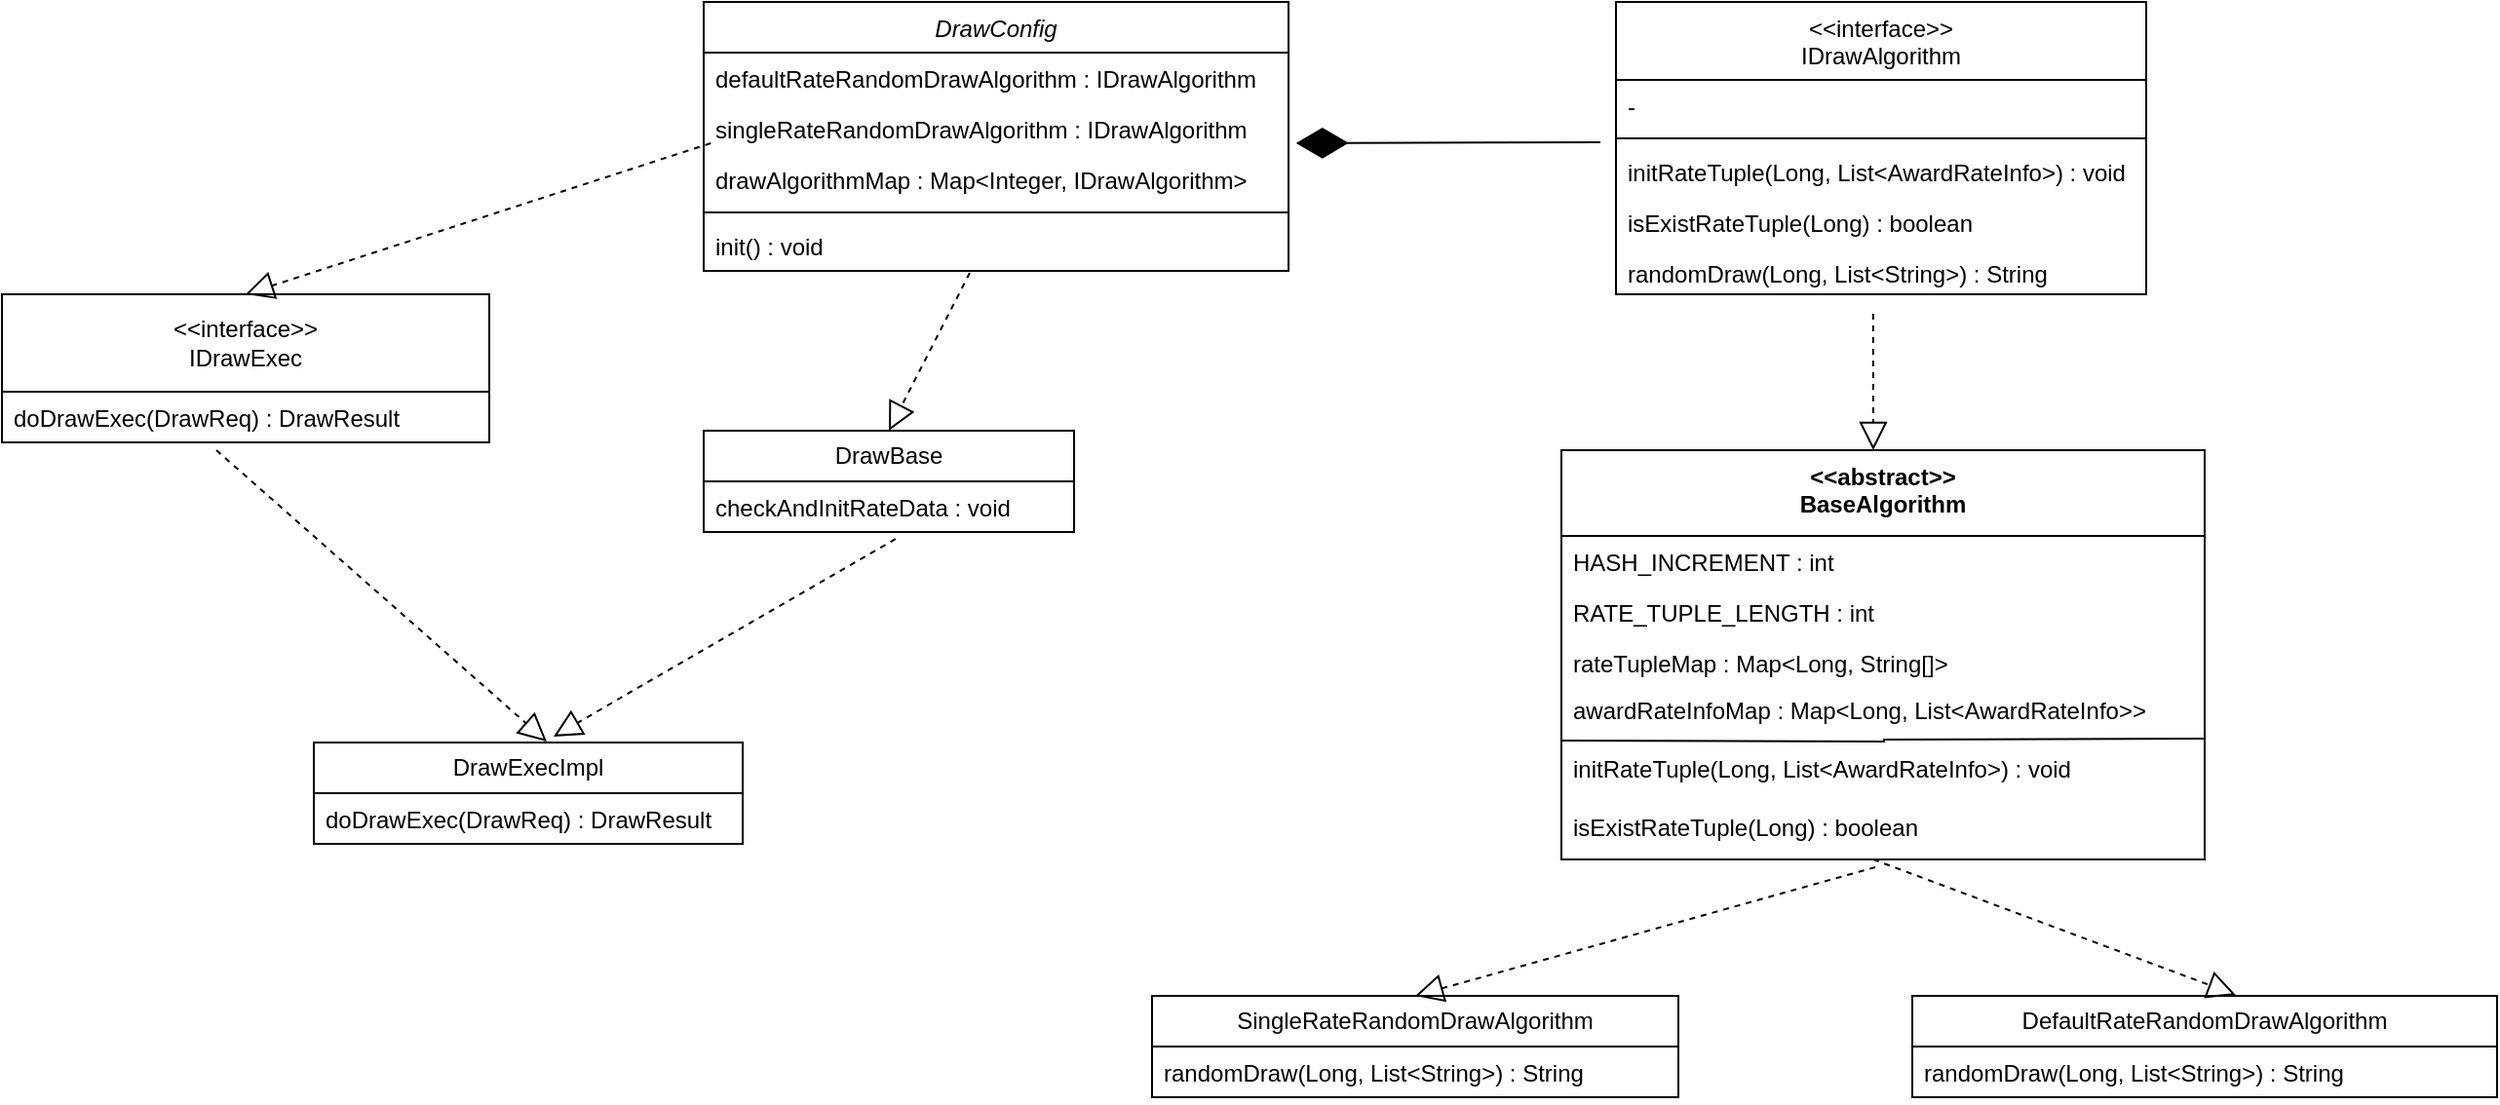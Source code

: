 <mxfile version="26.2.14">
  <diagram id="C5RBs43oDa-KdzZeNtuy" name="Page-1">
    <mxGraphModel dx="2178" dy="804" grid="1" gridSize="10" guides="1" tooltips="1" connect="1" arrows="1" fold="1" page="1" pageScale="1" pageWidth="827" pageHeight="1169" math="0" shadow="0">
      <root>
        <mxCell id="WIyWlLk6GJQsqaUBKTNV-0" />
        <mxCell id="WIyWlLk6GJQsqaUBKTNV-1" parent="WIyWlLk6GJQsqaUBKTNV-0" />
        <mxCell id="zkfFHV4jXpPFQw0GAbJ--0" value="DrawConfig" style="swimlane;fontStyle=2;align=center;verticalAlign=top;childLayout=stackLayout;horizontal=1;startSize=26;horizontalStack=0;resizeParent=1;resizeLast=0;collapsible=1;marginBottom=0;rounded=0;shadow=0;strokeWidth=1;" parent="WIyWlLk6GJQsqaUBKTNV-1" vertex="1">
          <mxGeometry x="40" y="50" width="300" height="138" as="geometry">
            <mxRectangle x="230" y="140" width="160" height="26" as="alternateBounds" />
          </mxGeometry>
        </mxCell>
        <mxCell id="zkfFHV4jXpPFQw0GAbJ--1" value="defaultRateRandomDrawAlgorithm : IDrawAlgorithm" style="text;align=left;verticalAlign=top;spacingLeft=4;spacingRight=4;overflow=hidden;rotatable=0;points=[[0,0.5],[1,0.5]];portConstraint=eastwest;" parent="zkfFHV4jXpPFQw0GAbJ--0" vertex="1">
          <mxGeometry y="26" width="300" height="26" as="geometry" />
        </mxCell>
        <mxCell id="zkfFHV4jXpPFQw0GAbJ--2" value="singleRateRandomDrawAlgorithm : IDrawAlgorithm" style="text;align=left;verticalAlign=top;spacingLeft=4;spacingRight=4;overflow=hidden;rotatable=0;points=[[0,0.5],[1,0.5]];portConstraint=eastwest;rounded=0;shadow=0;html=0;" parent="zkfFHV4jXpPFQw0GAbJ--0" vertex="1">
          <mxGeometry y="52" width="300" height="26" as="geometry" />
        </mxCell>
        <mxCell id="zkfFHV4jXpPFQw0GAbJ--3" value="drawAlgorithmMap : Map&lt;Integer, IDrawAlgorithm&gt;" style="text;align=left;verticalAlign=top;spacingLeft=4;spacingRight=4;overflow=hidden;rotatable=0;points=[[0,0.5],[1,0.5]];portConstraint=eastwest;rounded=0;shadow=0;html=0;" parent="zkfFHV4jXpPFQw0GAbJ--0" vertex="1">
          <mxGeometry y="78" width="300" height="26" as="geometry" />
        </mxCell>
        <mxCell id="zkfFHV4jXpPFQw0GAbJ--4" value="" style="line;html=1;strokeWidth=1;align=left;verticalAlign=middle;spacingTop=-1;spacingLeft=3;spacingRight=3;rotatable=0;labelPosition=right;points=[];portConstraint=eastwest;" parent="zkfFHV4jXpPFQw0GAbJ--0" vertex="1">
          <mxGeometry y="104" width="300" height="8" as="geometry" />
        </mxCell>
        <mxCell id="zkfFHV4jXpPFQw0GAbJ--5" value="init() : void" style="text;align=left;verticalAlign=top;spacingLeft=4;spacingRight=4;overflow=hidden;rotatable=0;points=[[0,0.5],[1,0.5]];portConstraint=eastwest;" parent="zkfFHV4jXpPFQw0GAbJ--0" vertex="1">
          <mxGeometry y="112" width="300" height="26" as="geometry" />
        </mxCell>
        <mxCell id="zkfFHV4jXpPFQw0GAbJ--17" value="&lt;&lt;interface&gt;&gt;&#xa;IDrawAlgorithm" style="swimlane;fontStyle=0;align=center;verticalAlign=top;childLayout=stackLayout;horizontal=1;startSize=40;horizontalStack=0;resizeParent=1;resizeLast=0;collapsible=1;marginBottom=0;rounded=0;shadow=0;strokeWidth=1;" parent="WIyWlLk6GJQsqaUBKTNV-1" vertex="1">
          <mxGeometry x="508" y="50" width="272" height="150" as="geometry">
            <mxRectangle x="550" y="140" width="160" height="26" as="alternateBounds" />
          </mxGeometry>
        </mxCell>
        <mxCell id="zkfFHV4jXpPFQw0GAbJ--25" value="-" style="text;align=left;verticalAlign=top;spacingLeft=4;spacingRight=4;overflow=hidden;rotatable=0;points=[[0,0.5],[1,0.5]];portConstraint=eastwest;" parent="zkfFHV4jXpPFQw0GAbJ--17" vertex="1">
          <mxGeometry y="40" width="272" height="26" as="geometry" />
        </mxCell>
        <mxCell id="zkfFHV4jXpPFQw0GAbJ--23" value="" style="line;html=1;strokeWidth=1;align=left;verticalAlign=middle;spacingTop=-1;spacingLeft=3;spacingRight=3;rotatable=0;labelPosition=right;points=[];portConstraint=eastwest;" parent="zkfFHV4jXpPFQw0GAbJ--17" vertex="1">
          <mxGeometry y="66" width="272" height="8" as="geometry" />
        </mxCell>
        <mxCell id="zkfFHV4jXpPFQw0GAbJ--24" value="initRateTuple(Long, List&lt;AwardRateInfo&gt;) : void" style="text;align=left;verticalAlign=top;spacingLeft=4;spacingRight=4;overflow=hidden;rotatable=0;points=[[0,0.5],[1,0.5]];portConstraint=eastwest;" parent="zkfFHV4jXpPFQw0GAbJ--17" vertex="1">
          <mxGeometry y="74" width="272" height="26" as="geometry" />
        </mxCell>
        <mxCell id="dlo-agvwREE1OcBYZmaK-2" value="isExistRateTuple(Long) : boolean" style="text;align=left;verticalAlign=top;spacingLeft=4;spacingRight=4;overflow=hidden;rotatable=0;points=[[0,0.5],[1,0.5]];portConstraint=eastwest;" vertex="1" parent="zkfFHV4jXpPFQw0GAbJ--17">
          <mxGeometry y="100" width="272" height="26" as="geometry" />
        </mxCell>
        <mxCell id="dlo-agvwREE1OcBYZmaK-1" value="randomDraw(Long, List&lt;String&gt;) : String" style="text;align=left;verticalAlign=top;spacingLeft=4;spacingRight=4;overflow=hidden;rotatable=0;points=[[0,0.5],[1,0.5]];portConstraint=eastwest;" vertex="1" parent="zkfFHV4jXpPFQw0GAbJ--17">
          <mxGeometry y="126" width="272" height="24" as="geometry" />
        </mxCell>
        <mxCell id="dlo-agvwREE1OcBYZmaK-0" value="" style="endArrow=diamondThin;endFill=1;endSize=24;html=1;rounded=0;entryX=1.013;entryY=0.788;entryDx=0;entryDy=0;entryPerimeter=0;" edge="1" parent="WIyWlLk6GJQsqaUBKTNV-1" target="zkfFHV4jXpPFQw0GAbJ--2">
          <mxGeometry width="160" relative="1" as="geometry">
            <mxPoint x="500" y="122" as="sourcePoint" />
            <mxPoint x="490" y="290" as="targetPoint" />
          </mxGeometry>
        </mxCell>
        <mxCell id="dlo-agvwREE1OcBYZmaK-3" value="&amp;lt;&amp;lt;abstract&amp;gt;&amp;gt;&lt;div&gt;BaseAlgorithm&lt;/div&gt;" style="swimlane;fontStyle=1;align=center;verticalAlign=top;childLayout=stackLayout;horizontal=1;startSize=44;horizontalStack=0;resizeParent=1;resizeParentMax=0;resizeLast=0;collapsible=1;marginBottom=0;whiteSpace=wrap;html=1;" vertex="1" parent="WIyWlLk6GJQsqaUBKTNV-1">
          <mxGeometry x="480" y="280" width="330" height="210" as="geometry" />
        </mxCell>
        <mxCell id="dlo-agvwREE1OcBYZmaK-8" value="HASH_INCREMENT : int" style="text;strokeColor=none;fillColor=none;align=left;verticalAlign=top;spacingLeft=4;spacingRight=4;overflow=hidden;rotatable=0;points=[[0,0.5],[1,0.5]];portConstraint=eastwest;whiteSpace=wrap;html=1;" vertex="1" parent="dlo-agvwREE1OcBYZmaK-3">
          <mxGeometry y="44" width="330" height="26" as="geometry" />
        </mxCell>
        <mxCell id="dlo-agvwREE1OcBYZmaK-10" value="RATE_TUPLE_LENGTH : int" style="text;strokeColor=none;fillColor=none;align=left;verticalAlign=top;spacingLeft=4;spacingRight=4;overflow=hidden;rotatable=0;points=[[0,0.5],[1,0.5]];portConstraint=eastwest;whiteSpace=wrap;html=1;" vertex="1" parent="dlo-agvwREE1OcBYZmaK-3">
          <mxGeometry y="70" width="330" height="26" as="geometry" />
        </mxCell>
        <mxCell id="dlo-agvwREE1OcBYZmaK-9" value="rateTupleMap :&amp;nbsp;Map&amp;lt;Long, String[]&amp;gt;" style="text;strokeColor=none;fillColor=none;align=left;verticalAlign=top;spacingLeft=4;spacingRight=4;overflow=hidden;rotatable=0;points=[[0,0.5],[1,0.5]];portConstraint=eastwest;whiteSpace=wrap;html=1;" vertex="1" parent="dlo-agvwREE1OcBYZmaK-3">
          <mxGeometry y="96" width="330" height="24" as="geometry" />
        </mxCell>
        <mxCell id="dlo-agvwREE1OcBYZmaK-6" value="awardRateInfoMap :&amp;nbsp;Map&amp;lt;Long, List&amp;lt;AwardRateInfo&amp;gt;&amp;gt;" style="text;strokeColor=none;fillColor=none;align=left;verticalAlign=top;spacingLeft=4;spacingRight=4;overflow=hidden;rotatable=0;points=[[0,0.5],[1,0.5]];portConstraint=eastwest;whiteSpace=wrap;html=1;" vertex="1" parent="dlo-agvwREE1OcBYZmaK-3">
          <mxGeometry y="120" width="330" height="30" as="geometry" />
        </mxCell>
        <mxCell id="dlo-agvwREE1OcBYZmaK-21" value="" style="endArrow=none;html=1;edgeStyle=orthogonalEdgeStyle;rounded=0;entryX=1;entryY=0.967;entryDx=0;entryDy=0;entryPerimeter=0;" edge="1" parent="dlo-agvwREE1OcBYZmaK-3">
          <mxGeometry relative="1" as="geometry">
            <mxPoint y="149" as="sourcePoint" />
            <mxPoint x="330" y="148.01" as="targetPoint" />
          </mxGeometry>
        </mxCell>
        <mxCell id="dlo-agvwREE1OcBYZmaK-20" value="&lt;span style=&quot;text-wrap-mode: nowrap;&quot;&gt;initRateTuple(Long, List&amp;lt;AwardRateInfo&amp;gt;) : void&lt;/span&gt;" style="text;strokeColor=none;fillColor=none;align=left;verticalAlign=top;spacingLeft=4;spacingRight=4;overflow=hidden;rotatable=0;points=[[0,0.5],[1,0.5]];portConstraint=eastwest;whiteSpace=wrap;html=1;" vertex="1" parent="dlo-agvwREE1OcBYZmaK-3">
          <mxGeometry y="150" width="330" height="30" as="geometry" />
        </mxCell>
        <mxCell id="dlo-agvwREE1OcBYZmaK-24" value="&lt;span style=&quot;text-wrap-mode: nowrap;&quot;&gt;isExistRateTuple(Long) : boolean&lt;/span&gt;" style="text;strokeColor=none;fillColor=none;align=left;verticalAlign=top;spacingLeft=4;spacingRight=4;overflow=hidden;rotatable=0;points=[[0,0.5],[1,0.5]];portConstraint=eastwest;whiteSpace=wrap;html=1;" vertex="1" parent="dlo-agvwREE1OcBYZmaK-3">
          <mxGeometry y="180" width="330" height="30" as="geometry" />
        </mxCell>
        <mxCell id="dlo-agvwREE1OcBYZmaK-7" value="" style="endArrow=block;dashed=1;endFill=0;endSize=12;html=1;rounded=0;exitX=0.485;exitY=1.417;exitDx=0;exitDy=0;exitPerimeter=0;" edge="1" parent="WIyWlLk6GJQsqaUBKTNV-1" source="dlo-agvwREE1OcBYZmaK-1" target="dlo-agvwREE1OcBYZmaK-3">
          <mxGeometry width="160" relative="1" as="geometry">
            <mxPoint x="260" y="330" as="sourcePoint" />
            <mxPoint x="420" y="330" as="targetPoint" />
            <Array as="points">
              <mxPoint x="640" y="280" />
            </Array>
          </mxGeometry>
        </mxCell>
        <mxCell id="dlo-agvwREE1OcBYZmaK-28" value="SingleRateRandomDrawAlgorithm" style="swimlane;fontStyle=0;childLayout=stackLayout;horizontal=1;startSize=26;fillColor=none;horizontalStack=0;resizeParent=1;resizeParentMax=0;resizeLast=0;collapsible=1;marginBottom=0;whiteSpace=wrap;html=1;" vertex="1" parent="WIyWlLk6GJQsqaUBKTNV-1">
          <mxGeometry x="270" y="560" width="270" height="52" as="geometry" />
        </mxCell>
        <mxCell id="dlo-agvwREE1OcBYZmaK-29" value="&lt;span style=&quot;text-wrap-mode: nowrap;&quot;&gt;randomDraw(Long, List&amp;lt;String&amp;gt;) : String&lt;/span&gt;" style="text;strokeColor=none;fillColor=none;align=left;verticalAlign=top;spacingLeft=4;spacingRight=4;overflow=hidden;rotatable=0;points=[[0,0.5],[1,0.5]];portConstraint=eastwest;whiteSpace=wrap;html=1;" vertex="1" parent="dlo-agvwREE1OcBYZmaK-28">
          <mxGeometry y="26" width="270" height="26" as="geometry" />
        </mxCell>
        <mxCell id="dlo-agvwREE1OcBYZmaK-32" value="DefaultRateRandomDrawAlgorithm" style="swimlane;fontStyle=0;childLayout=stackLayout;horizontal=1;startSize=26;fillColor=none;horizontalStack=0;resizeParent=1;resizeParentMax=0;resizeLast=0;collapsible=1;marginBottom=0;whiteSpace=wrap;html=1;" vertex="1" parent="WIyWlLk6GJQsqaUBKTNV-1">
          <mxGeometry x="660" y="560" width="300" height="52" as="geometry" />
        </mxCell>
        <mxCell id="dlo-agvwREE1OcBYZmaK-33" value="&lt;span style=&quot;text-wrap-mode: nowrap;&quot;&gt;randomDraw(Long, List&amp;lt;String&amp;gt;) : String&lt;/span&gt;" style="text;strokeColor=none;fillColor=none;align=left;verticalAlign=top;spacingLeft=4;spacingRight=4;overflow=hidden;rotatable=0;points=[[0,0.5],[1,0.5]];portConstraint=eastwest;whiteSpace=wrap;html=1;" vertex="1" parent="dlo-agvwREE1OcBYZmaK-32">
          <mxGeometry y="26" width="300" height="26" as="geometry" />
        </mxCell>
        <mxCell id="dlo-agvwREE1OcBYZmaK-36" value="" style="endArrow=block;dashed=1;endFill=0;endSize=12;html=1;rounded=0;exitX=0.488;exitY=1.133;exitDx=0;exitDy=0;exitPerimeter=0;entryX=0.5;entryY=0;entryDx=0;entryDy=0;" edge="1" parent="WIyWlLk6GJQsqaUBKTNV-1" source="dlo-agvwREE1OcBYZmaK-24" target="dlo-agvwREE1OcBYZmaK-28">
          <mxGeometry width="160" relative="1" as="geometry">
            <mxPoint x="600" y="510" as="sourcePoint" />
            <mxPoint x="760" y="510" as="targetPoint" />
          </mxGeometry>
        </mxCell>
        <mxCell id="dlo-agvwREE1OcBYZmaK-37" value="" style="endArrow=block;dashed=1;endFill=0;endSize=12;html=1;rounded=0;entryX=0.553;entryY=-0.01;entryDx=0;entryDy=0;entryPerimeter=0;" edge="1" parent="WIyWlLk6GJQsqaUBKTNV-1" target="dlo-agvwREE1OcBYZmaK-32">
          <mxGeometry width="160" relative="1" as="geometry">
            <mxPoint x="640" y="490" as="sourcePoint" />
            <mxPoint x="800" y="490" as="targetPoint" />
          </mxGeometry>
        </mxCell>
        <mxCell id="dlo-agvwREE1OcBYZmaK-38" value="DrawBase" style="swimlane;fontStyle=0;childLayout=stackLayout;horizontal=1;startSize=26;fillColor=none;horizontalStack=0;resizeParent=1;resizeParentMax=0;resizeLast=0;collapsible=1;marginBottom=0;whiteSpace=wrap;html=1;" vertex="1" parent="WIyWlLk6GJQsqaUBKTNV-1">
          <mxGeometry x="40" y="270" width="190" height="52" as="geometry" />
        </mxCell>
        <mxCell id="dlo-agvwREE1OcBYZmaK-39" value="checkAndInitRateData : void" style="text;strokeColor=none;fillColor=none;align=left;verticalAlign=top;spacingLeft=4;spacingRight=4;overflow=hidden;rotatable=0;points=[[0,0.5],[1,0.5]];portConstraint=eastwest;whiteSpace=wrap;html=1;" vertex="1" parent="dlo-agvwREE1OcBYZmaK-38">
          <mxGeometry y="26" width="190" height="26" as="geometry" />
        </mxCell>
        <mxCell id="dlo-agvwREE1OcBYZmaK-42" value="" style="endArrow=block;dashed=1;endFill=0;endSize=12;html=1;rounded=0;exitX=0.455;exitY=1.038;exitDx=0;exitDy=0;exitPerimeter=0;entryX=0.5;entryY=0;entryDx=0;entryDy=0;" edge="1" parent="WIyWlLk6GJQsqaUBKTNV-1" source="zkfFHV4jXpPFQw0GAbJ--5" target="dlo-agvwREE1OcBYZmaK-38">
          <mxGeometry width="160" relative="1" as="geometry">
            <mxPoint y="260" as="sourcePoint" />
            <mxPoint x="160" y="260" as="targetPoint" />
          </mxGeometry>
        </mxCell>
        <mxCell id="dlo-agvwREE1OcBYZmaK-43" value="&amp;lt;&amp;lt;interface&amp;gt;&amp;gt;&lt;div&gt;IDrawExec&lt;/div&gt;" style="swimlane;fontStyle=0;childLayout=stackLayout;horizontal=1;startSize=50;fillColor=none;horizontalStack=0;resizeParent=1;resizeParentMax=0;resizeLast=0;collapsible=1;marginBottom=0;whiteSpace=wrap;html=1;" vertex="1" parent="WIyWlLk6GJQsqaUBKTNV-1">
          <mxGeometry x="-320" y="200" width="250" height="76" as="geometry" />
        </mxCell>
        <mxCell id="dlo-agvwREE1OcBYZmaK-44" value="doDrawExec(DrawReq) : DrawResult" style="text;strokeColor=none;fillColor=none;align=left;verticalAlign=top;spacingLeft=4;spacingRight=4;overflow=hidden;rotatable=0;points=[[0,0.5],[1,0.5]];portConstraint=eastwest;whiteSpace=wrap;html=1;" vertex="1" parent="dlo-agvwREE1OcBYZmaK-43">
          <mxGeometry y="50" width="250" height="26" as="geometry" />
        </mxCell>
        <mxCell id="dlo-agvwREE1OcBYZmaK-47" value="DrawExecImpl" style="swimlane;fontStyle=0;childLayout=stackLayout;horizontal=1;startSize=26;fillColor=none;horizontalStack=0;resizeParent=1;resizeParentMax=0;resizeLast=0;collapsible=1;marginBottom=0;whiteSpace=wrap;html=1;" vertex="1" parent="WIyWlLk6GJQsqaUBKTNV-1">
          <mxGeometry x="-160" y="430" width="220" height="52" as="geometry" />
        </mxCell>
        <mxCell id="dlo-agvwREE1OcBYZmaK-48" value="doDrawExec(DrawReq) : DrawResult" style="text;strokeColor=none;fillColor=none;align=left;verticalAlign=top;spacingLeft=4;spacingRight=4;overflow=hidden;rotatable=0;points=[[0,0.5],[1,0.5]];portConstraint=eastwest;whiteSpace=wrap;html=1;" vertex="1" parent="dlo-agvwREE1OcBYZmaK-47">
          <mxGeometry y="26" width="220" height="26" as="geometry" />
        </mxCell>
        <mxCell id="dlo-agvwREE1OcBYZmaK-51" value="" style="endArrow=block;dashed=1;endFill=0;endSize=12;html=1;rounded=0;entryX=0.5;entryY=0;entryDx=0;entryDy=0;exitX=0.012;exitY=0.788;exitDx=0;exitDy=0;exitPerimeter=0;" edge="1" parent="WIyWlLk6GJQsqaUBKTNV-1" source="zkfFHV4jXpPFQw0GAbJ--2" target="dlo-agvwREE1OcBYZmaK-43">
          <mxGeometry width="160" relative="1" as="geometry">
            <mxPoint x="-220" y="120" as="sourcePoint" />
            <mxPoint x="-60" y="120" as="targetPoint" />
          </mxGeometry>
        </mxCell>
        <mxCell id="dlo-agvwREE1OcBYZmaK-52" value="" style="endArrow=block;dashed=1;endFill=0;endSize=12;html=1;rounded=0;entryX=0.543;entryY=-0.01;entryDx=0;entryDy=0;entryPerimeter=0;" edge="1" parent="WIyWlLk6GJQsqaUBKTNV-1" target="dlo-agvwREE1OcBYZmaK-47">
          <mxGeometry width="160" relative="1" as="geometry">
            <mxPoint x="-210" y="280" as="sourcePoint" />
            <mxPoint x="-60" y="300" as="targetPoint" />
          </mxGeometry>
        </mxCell>
        <mxCell id="dlo-agvwREE1OcBYZmaK-53" value="" style="endArrow=block;dashed=1;endFill=0;endSize=12;html=1;rounded=0;exitX=0.518;exitY=1.135;exitDx=0;exitDy=0;exitPerimeter=0;entryX=0.559;entryY=-0.058;entryDx=0;entryDy=0;entryPerimeter=0;" edge="1" parent="WIyWlLk6GJQsqaUBKTNV-1" source="dlo-agvwREE1OcBYZmaK-39" target="dlo-agvwREE1OcBYZmaK-47">
          <mxGeometry width="160" relative="1" as="geometry">
            <mxPoint x="160" y="360" as="sourcePoint" />
            <mxPoint x="-40" y="420" as="targetPoint" />
          </mxGeometry>
        </mxCell>
      </root>
    </mxGraphModel>
  </diagram>
</mxfile>
